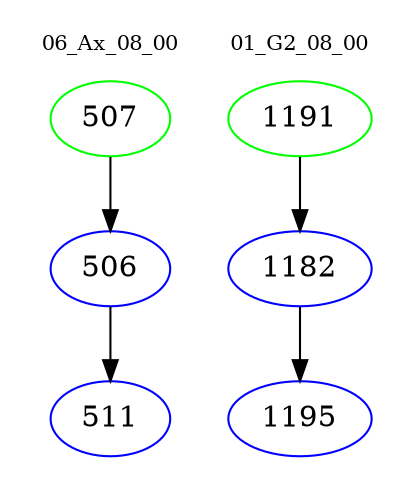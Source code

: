 digraph{
subgraph cluster_0 {
color = white
label = "06_Ax_08_00";
fontsize=10;
T0_507 [label="507", color="green"]
T0_507 -> T0_506 [color="black"]
T0_506 [label="506", color="blue"]
T0_506 -> T0_511 [color="black"]
T0_511 [label="511", color="blue"]
}
subgraph cluster_1 {
color = white
label = "01_G2_08_00";
fontsize=10;
T1_1191 [label="1191", color="green"]
T1_1191 -> T1_1182 [color="black"]
T1_1182 [label="1182", color="blue"]
T1_1182 -> T1_1195 [color="black"]
T1_1195 [label="1195", color="blue"]
}
}
